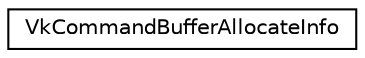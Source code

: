digraph "Graphical Class Hierarchy"
{
 // LATEX_PDF_SIZE
  edge [fontname="Helvetica",fontsize="10",labelfontname="Helvetica",labelfontsize="10"];
  node [fontname="Helvetica",fontsize="10",shape=record];
  rankdir="LR";
  Node0 [label="VkCommandBufferAllocateInfo",height=0.2,width=0.4,color="black", fillcolor="white", style="filled",URL="$structVkCommandBufferAllocateInfo.html",tooltip=" "];
}

